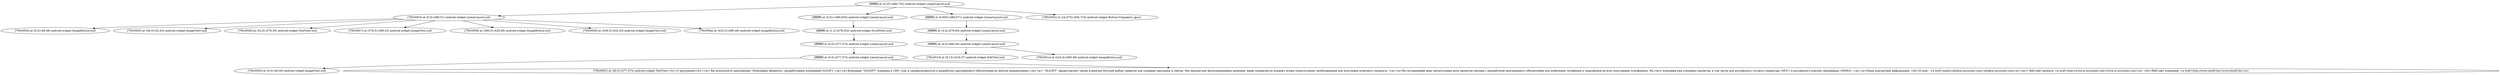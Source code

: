 strict digraph G {
  1 [ label="[ffffffff] at (0,25)-(480,752) android.widget.LinearLayout:null" ];
  2 [ label="[7f0c0003] at (0,0)-(480,51) android.widget.LinearLayout:null" ];
  3 [ label="[7f0c0004] at (0,0)-(48,48) android.widget.ImageButton:null" ];
  4 [ label="[7f0c0005] at (48,5)-(52,43) android.widget.ImageView:null" ];
  5 [ label="[7f0c0006] at (52,9)-(376,39) android.widget.TextView:null" ];
  6 [ label="[7f0c0007] at (376,5)-(380,43) android.widget.ImageView:null" ];
  7 [ label="[7f0c0008] at (380,0)-(428,48) android.widget.ImageButton:null" ];
  8 [ label="[7f0c0009] at (428,5)-(432,43) android.widget.ImageView:null" ];
  9 [ label="[7f0c000a] at (432,0)-(480,48) android.widget.ImageButton:null" ];
  10 [ label="[ffffffff] at (0,51)-(480,603) android.widget.LinearLayout:null" ];
  11 [ label="[ffffffff] at (1,2)-(478,524) android.widget.ScrollView:null" ];
  12 [ label="[ffffffff] at (0,0)-(477,374) android.widget.LinearLayout:null" ];
  13 [ label="[ffffffff] at (0,0)-(477,374) android.widget.LinearLayout:null" ];
  14 [ label="[7f0c0000] at (0,0)-(40,40) android.widget.ImageView:null" ];
  15 [ label="[7f0c0001] at (40,0)-(477,374) android.widget.TextView:<h1>О программе</h1><p> Вы используете приложение «Помощник абонента», разработанное компанией OLSOFT. </p><p>Компания “OLSOFT” основана в 1991 году и специализируется в разработке программного обеспечения во многих направлениях.</p><p> “OLSOFT” предоставляет своим клиентам богатый выбор сервисов для создания программ и сайтов. Мы предлагаем интегрированные решения, наши специалисты владеют всеми технологиями, необходимыми для получения конечного продукта. </p><p>На сегодняшний день значительная доля проектов связана с разработкой программного обеспечения для мобильных телефонов и смартфонов на всех популярных платформах. На счету компании ряд успешных проектов, в том числе для российского сотового оператора «МТС» и российского контент провайдера «IMMO». </p><p>Наша контактная информация: <br/>E-mail : <a href=mailto:info@m-assistant.com>info@m-assistant.com</a><br/> Веб-сайт проекта: <a href=http://www.m-assistant.com>www.m-assistant.com</a> <br/>Веб-сайт компании: <a href=http://www.olsoft.biz>www.olsoft.biz</a>" ];
  16 [ label="[ffffffff] at (0,603)-(480,671) android.widget.LinearLayout:null" ];
  17 [ label="[ffffffff] at (4,4)-(476,64) android.widget.LinearLayout:null" ];
  18 [ label="[ffffffff] at (4,4)-(468,56) android.widget.LinearLayout:null" ];
  19 [ label="[7f0c001d] at (8,15)-(416,37) android.widget.EditText:null" ];
  20 [ label="[7f0c001e] at (416,4)-(460,48) android.widget.ImageButton:null" ];
  21 [ label="[7f0c0002] at (24,675)-(456,719) android.widget.Button:Отправить другу" ];
  1 -> 2;
  2 -> 3;
  2 -> 4;
  2 -> 5;
  2 -> 6;
  2 -> 7;
  2 -> 8;
  2 -> 9;
  1 -> 10;
  10 -> 11;
  11 -> 12;
  12 -> 13;
  13 -> 14;
  13 -> 15;
  1 -> 16;
  16 -> 17;
  17 -> 18;
  18 -> 19;
  18 -> 20;
  1 -> 21;
}
